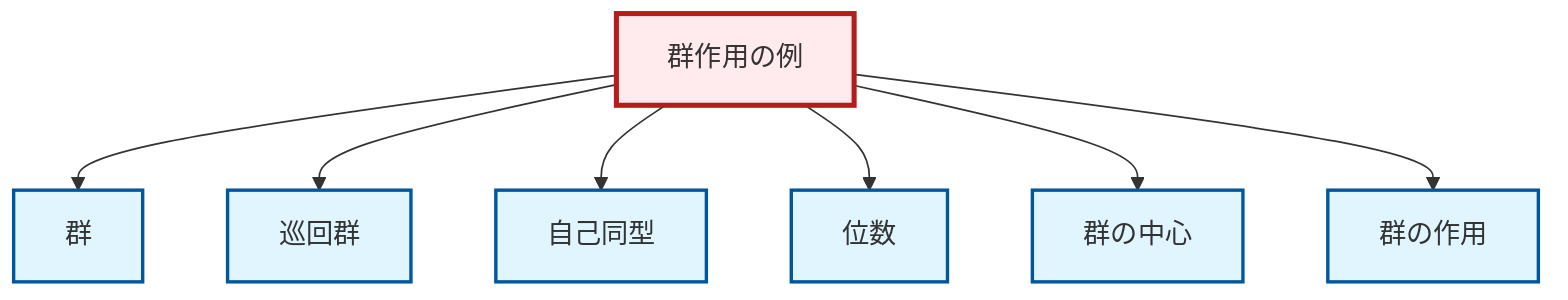graph TD
    classDef definition fill:#e1f5fe,stroke:#01579b,stroke-width:2px
    classDef theorem fill:#f3e5f5,stroke:#4a148c,stroke-width:2px
    classDef axiom fill:#fff3e0,stroke:#e65100,stroke-width:2px
    classDef example fill:#e8f5e9,stroke:#1b5e20,stroke-width:2px
    classDef current fill:#ffebee,stroke:#b71c1c,stroke-width:3px
    ex-group-action-examples["群作用の例"]:::example
    def-order["位数"]:::definition
    def-group["群"]:::definition
    def-cyclic-group["巡回群"]:::definition
    def-automorphism["自己同型"]:::definition
    def-group-action["群の作用"]:::definition
    def-center-of-group["群の中心"]:::definition
    ex-group-action-examples --> def-group
    ex-group-action-examples --> def-cyclic-group
    ex-group-action-examples --> def-automorphism
    ex-group-action-examples --> def-order
    ex-group-action-examples --> def-center-of-group
    ex-group-action-examples --> def-group-action
    class ex-group-action-examples current